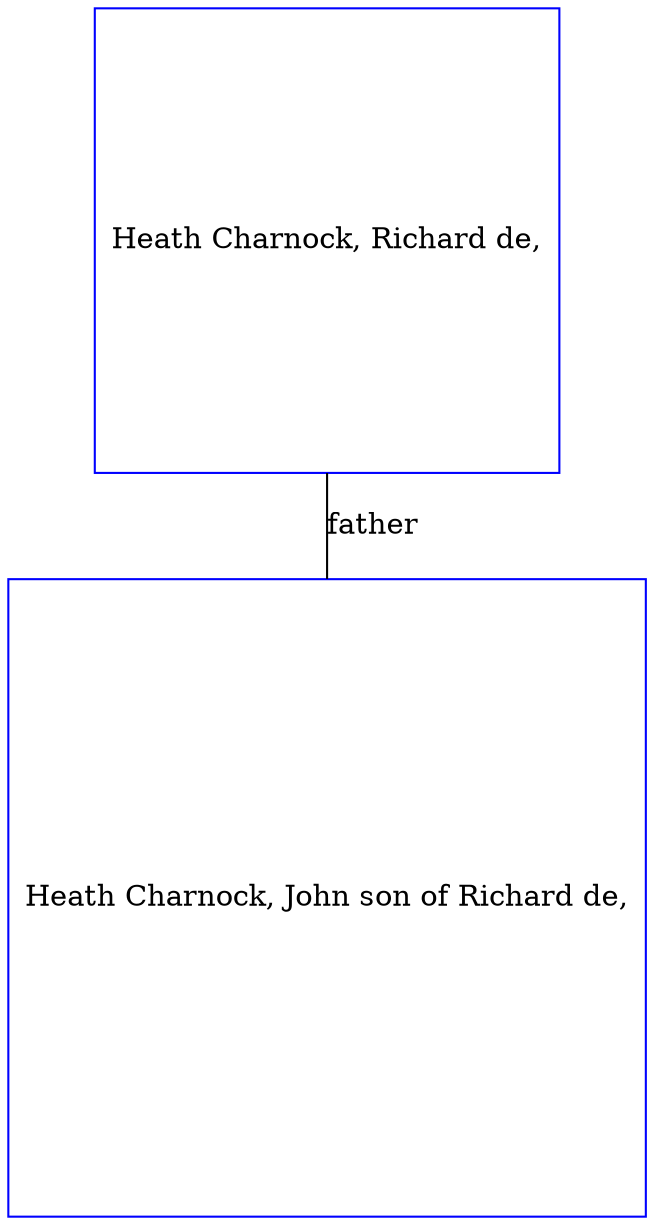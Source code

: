 digraph D {
    edge [dir=none];    node [shape=box];    "010176"   [label="Heath Charnock, Richard de,", shape=box, regular=1, color="blue"] ;
"010175"   [label="Heath Charnock, John son of Richard de,", shape=box, regular=1, color="blue"] ;
010176->010175 [label="father",arrowsize=0.0]; 
}